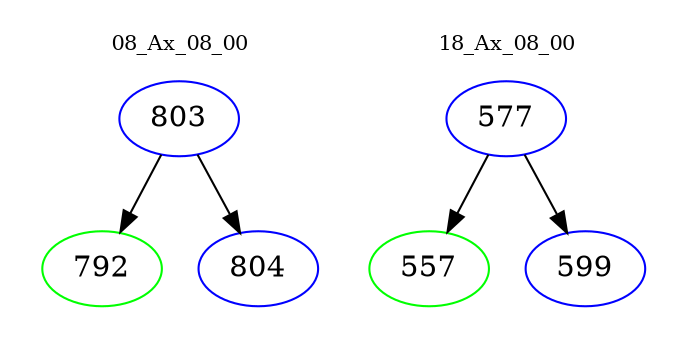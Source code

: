 digraph{
subgraph cluster_0 {
color = white
label = "08_Ax_08_00";
fontsize=10;
T0_803 [label="803", color="blue"]
T0_803 -> T0_792 [color="black"]
T0_792 [label="792", color="green"]
T0_803 -> T0_804 [color="black"]
T0_804 [label="804", color="blue"]
}
subgraph cluster_1 {
color = white
label = "18_Ax_08_00";
fontsize=10;
T1_577 [label="577", color="blue"]
T1_577 -> T1_557 [color="black"]
T1_557 [label="557", color="green"]
T1_577 -> T1_599 [color="black"]
T1_599 [label="599", color="blue"]
}
}
